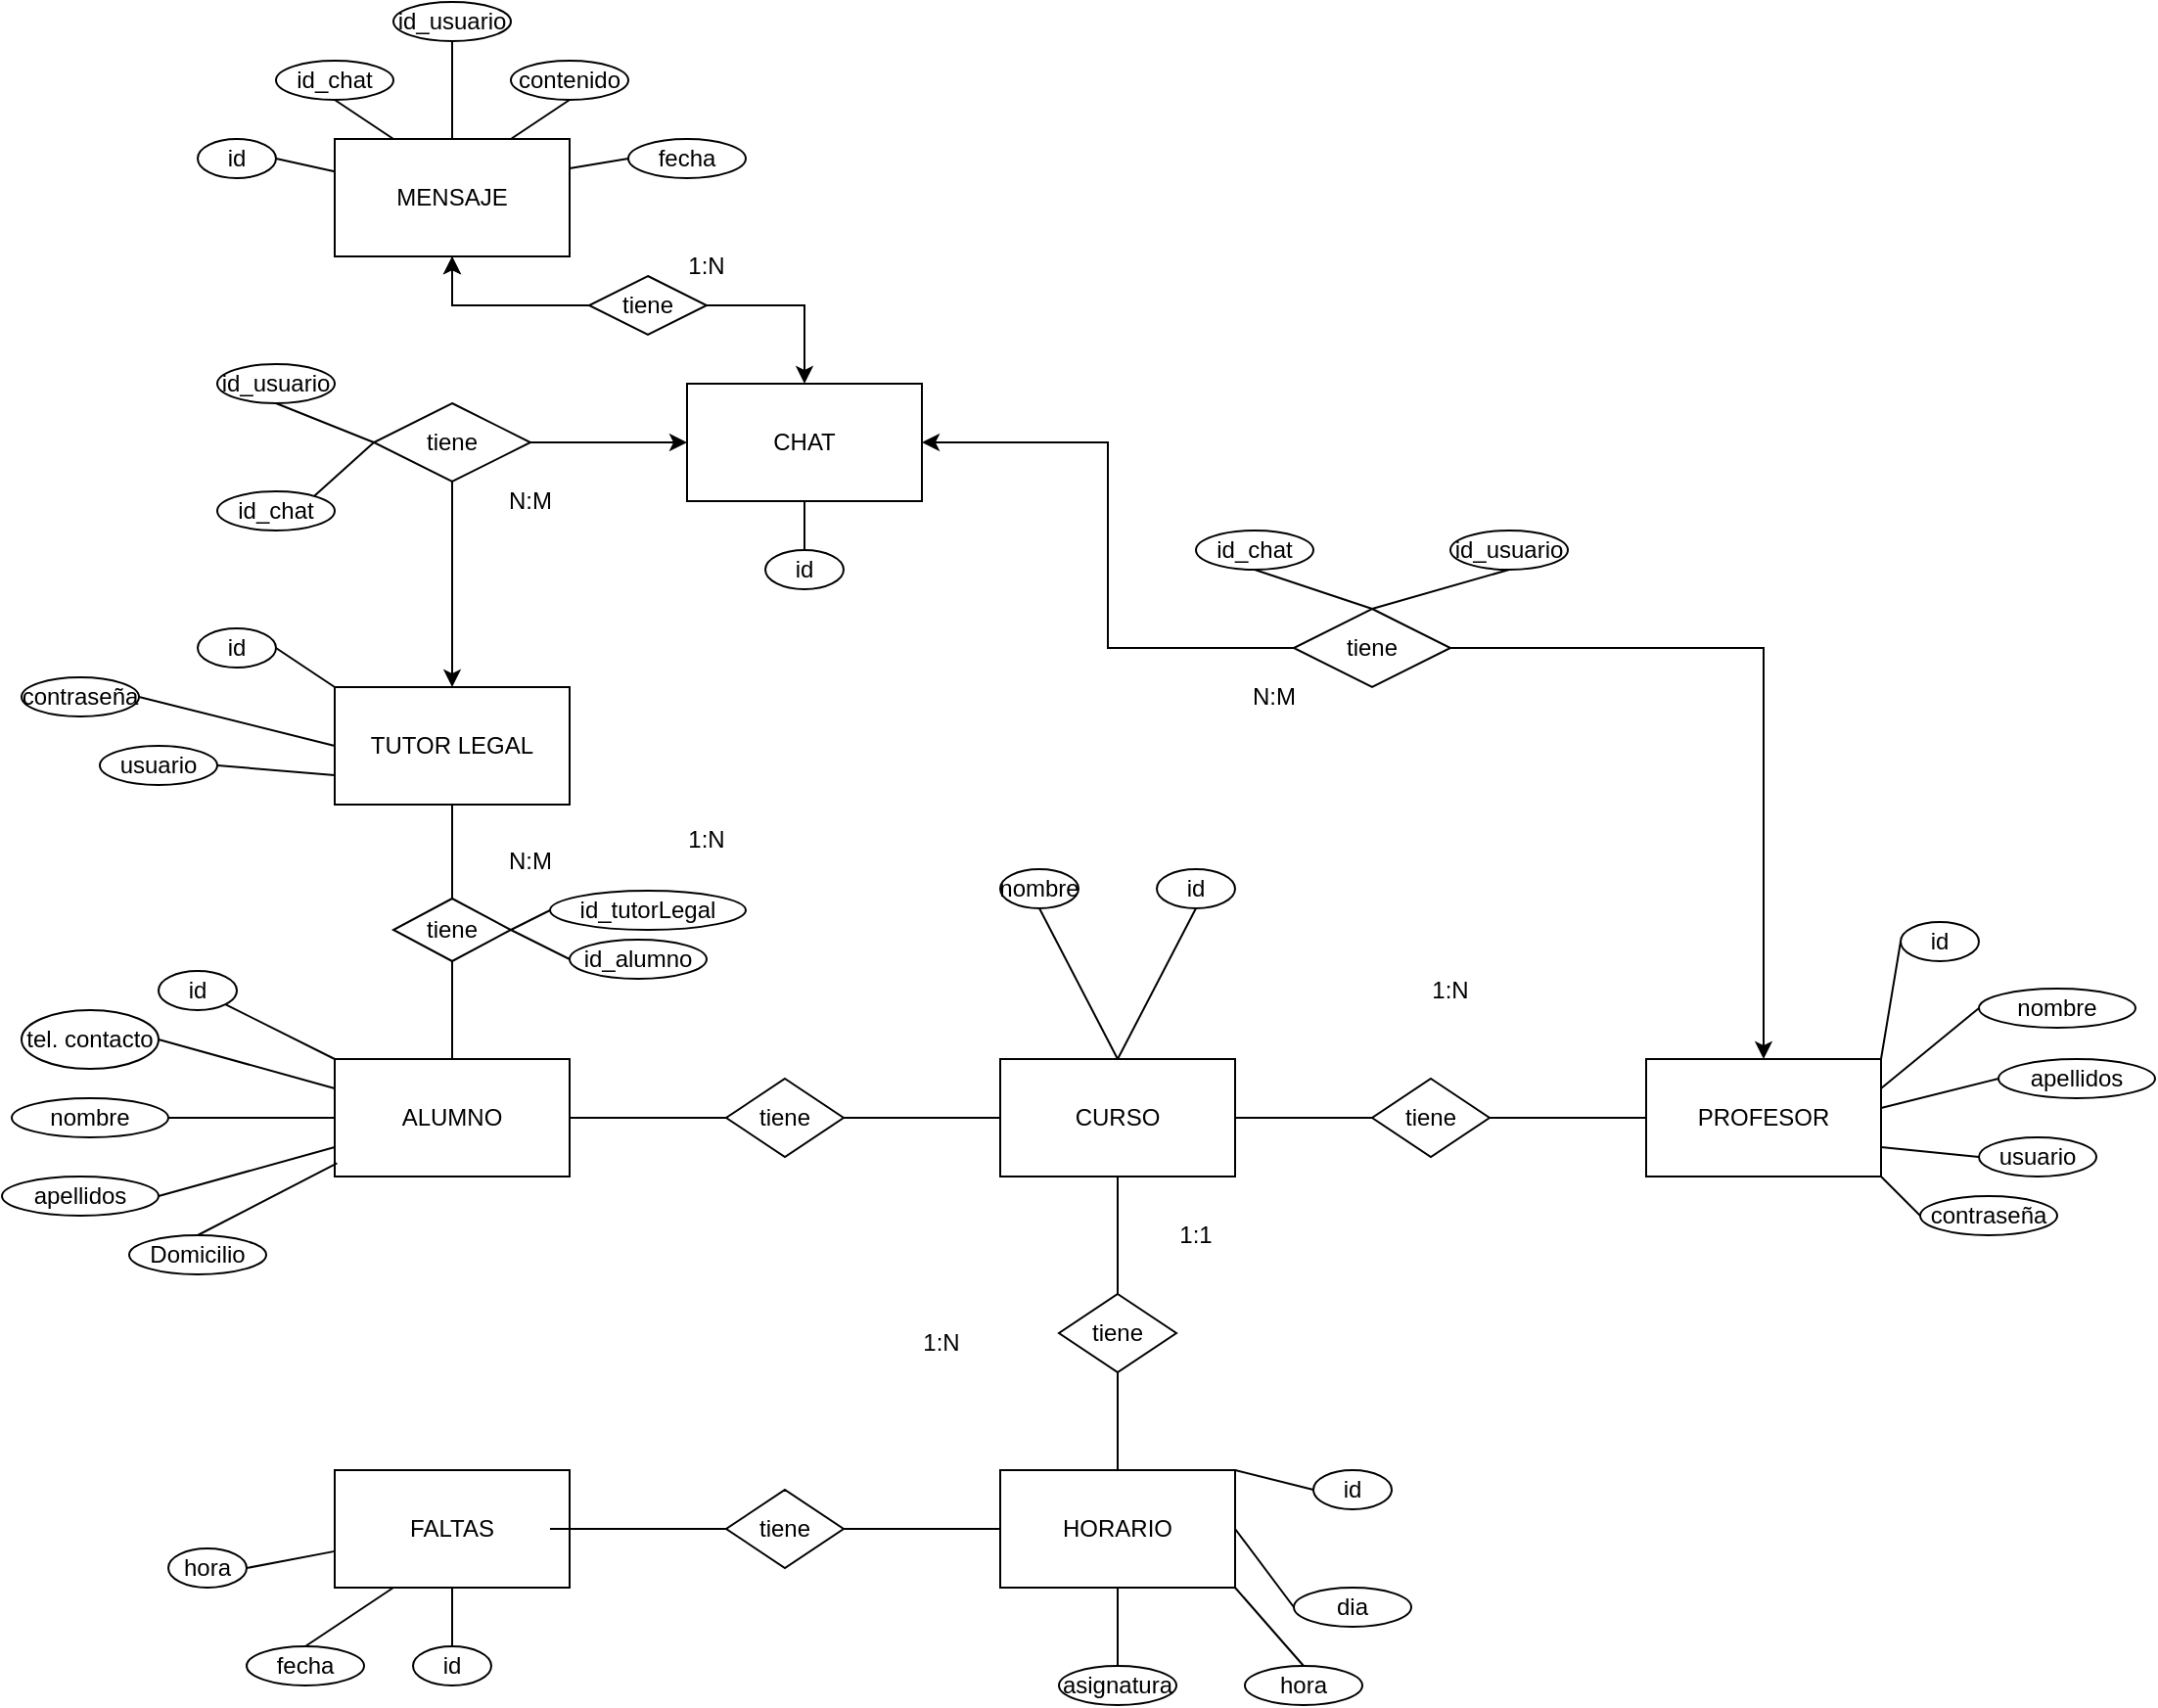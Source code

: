 <mxfile version="23.1.1" type="device">
  <diagram name="Página-1" id="SJDPIKvCQiFnPS2mRaWL">
    <mxGraphModel dx="2049" dy="1881" grid="1" gridSize="10" guides="1" tooltips="1" connect="1" arrows="1" fold="1" page="1" pageScale="1" pageWidth="1169" pageHeight="827" math="0" shadow="0">
      <root>
        <mxCell id="0" />
        <mxCell id="1" parent="0" />
        <mxCell id="iy0pnDg240bri2bU9-03-2" value="MENSAJE" style="rounded=0;whiteSpace=wrap;html=1;" parent="1" vertex="1">
          <mxGeometry x="300" y="10" width="120" height="60" as="geometry" />
        </mxCell>
        <mxCell id="iy0pnDg240bri2bU9-03-3" value="CHAT" style="rounded=0;whiteSpace=wrap;html=1;" parent="1" vertex="1">
          <mxGeometry x="480" y="135" width="120" height="60" as="geometry" />
        </mxCell>
        <mxCell id="iy0pnDg240bri2bU9-03-4" value="TUTOR LEGAL" style="rounded=0;whiteSpace=wrap;html=1;" parent="1" vertex="1">
          <mxGeometry x="300" y="290" width="120" height="60" as="geometry" />
        </mxCell>
        <mxCell id="iy0pnDg240bri2bU9-03-5" value="PROFESOR" style="rounded=0;whiteSpace=wrap;html=1;" parent="1" vertex="1">
          <mxGeometry x="970" y="480" width="120" height="60" as="geometry" />
        </mxCell>
        <mxCell id="iy0pnDg240bri2bU9-03-6" value="ALUMNO" style="rounded=0;whiteSpace=wrap;html=1;" parent="1" vertex="1">
          <mxGeometry x="300" y="480" width="120" height="60" as="geometry" />
        </mxCell>
        <mxCell id="iy0pnDg240bri2bU9-03-7" value="HORARIO" style="rounded=0;whiteSpace=wrap;html=1;" parent="1" vertex="1">
          <mxGeometry x="640" y="690" width="120" height="60" as="geometry" />
        </mxCell>
        <mxCell id="iy0pnDg240bri2bU9-03-8" value="CURSO" style="rounded=0;whiteSpace=wrap;html=1;" parent="1" vertex="1">
          <mxGeometry x="640" y="480" width="120" height="60" as="geometry" />
        </mxCell>
        <mxCell id="iy0pnDg240bri2bU9-03-9" value="FALTAS" style="rounded=0;whiteSpace=wrap;html=1;" parent="1" vertex="1">
          <mxGeometry x="300" y="690" width="120" height="60" as="geometry" />
        </mxCell>
        <mxCell id="iy0pnDg240bri2bU9-03-15" value="1:N" style="text;html=1;strokeColor=none;fillColor=none;align=center;verticalAlign=middle;whiteSpace=wrap;rounded=0;" parent="1" vertex="1">
          <mxGeometry x="460" y="60" width="60" height="30" as="geometry" />
        </mxCell>
        <mxCell id="iy0pnDg240bri2bU9-03-16" value="N:M" style="text;html=1;strokeColor=none;fillColor=none;align=center;verticalAlign=middle;whiteSpace=wrap;rounded=0;" parent="1" vertex="1">
          <mxGeometry x="750" y="280" width="60" height="30" as="geometry" />
        </mxCell>
        <mxCell id="iy0pnDg240bri2bU9-03-19" value="N:M" style="text;html=1;strokeColor=none;fillColor=none;align=center;verticalAlign=middle;whiteSpace=wrap;rounded=0;" parent="1" vertex="1">
          <mxGeometry x="370" y="364" width="60" height="30" as="geometry" />
        </mxCell>
        <mxCell id="iy0pnDg240bri2bU9-03-22" value="" style="endArrow=none;html=1;rounded=0;entryX=0;entryY=0.5;entryDx=0;entryDy=0;exitX=1;exitY=0.5;exitDx=0;exitDy=0;" parent="1" source="pejoWwDEDhqHoYyAHX0P-62" target="iy0pnDg240bri2bU9-03-8" edge="1">
          <mxGeometry width="50" height="50" relative="1" as="geometry">
            <mxPoint x="490" y="520" as="sourcePoint" />
            <mxPoint x="540" y="470" as="targetPoint" />
          </mxGeometry>
        </mxCell>
        <mxCell id="iy0pnDg240bri2bU9-03-25" value="" style="endArrow=none;html=1;rounded=0;entryX=0;entryY=0.5;entryDx=0;entryDy=0;exitX=1;exitY=0.5;exitDx=0;exitDy=0;" parent="1" source="pejoWwDEDhqHoYyAHX0P-64" target="iy0pnDg240bri2bU9-03-5" edge="1">
          <mxGeometry width="50" height="50" relative="1" as="geometry">
            <mxPoint x="760" y="540" as="sourcePoint" />
            <mxPoint x="810" y="490" as="targetPoint" />
          </mxGeometry>
        </mxCell>
        <mxCell id="iy0pnDg240bri2bU9-03-27" value="" style="endArrow=none;html=1;rounded=0;exitX=0;exitY=0.5;exitDx=0;exitDy=0;" parent="1" source="pejoWwDEDhqHoYyAHX0P-65" edge="1">
          <mxGeometry width="50" height="50" relative="1" as="geometry">
            <mxPoint x="620" y="580" as="sourcePoint" />
            <mxPoint x="640" y="720" as="targetPoint" />
          </mxGeometry>
        </mxCell>
        <mxCell id="iy0pnDg240bri2bU9-03-30" value="1:1" style="text;html=1;strokeColor=none;fillColor=none;align=center;verticalAlign=middle;whiteSpace=wrap;rounded=0;" parent="1" vertex="1">
          <mxGeometry x="715" y="560" width="50" height="20" as="geometry" />
        </mxCell>
        <mxCell id="iy0pnDg240bri2bU9-03-34" value="1:N" style="text;html=1;strokeColor=none;fillColor=none;align=center;verticalAlign=middle;whiteSpace=wrap;rounded=0;" parent="1" vertex="1">
          <mxGeometry x="580" y="610" width="60" height="30" as="geometry" />
        </mxCell>
        <mxCell id="iy0pnDg240bri2bU9-03-35" value="1:N" style="text;html=1;strokeColor=none;fillColor=none;align=center;verticalAlign=middle;whiteSpace=wrap;rounded=0;" parent="1" vertex="1">
          <mxGeometry x="460" y="353" width="60" height="30" as="geometry" />
        </mxCell>
        <mxCell id="iy0pnDg240bri2bU9-03-36" value="1:N" style="text;html=1;strokeColor=none;fillColor=none;align=center;verticalAlign=middle;whiteSpace=wrap;rounded=0;" parent="1" vertex="1">
          <mxGeometry x="840" y="430" width="60" height="30" as="geometry" />
        </mxCell>
        <mxCell id="iy0pnDg240bri2bU9-03-37" value="N:M" style="text;html=1;strokeColor=none;fillColor=none;align=center;verticalAlign=middle;whiteSpace=wrap;rounded=0;" parent="1" vertex="1">
          <mxGeometry x="370" y="180" width="60" height="30" as="geometry" />
        </mxCell>
        <mxCell id="pejoWwDEDhqHoYyAHX0P-2" style="edgeStyle=orthogonalEdgeStyle;rounded=0;orthogonalLoop=1;jettySize=auto;html=1;exitX=0.5;exitY=1;exitDx=0;exitDy=0;" edge="1" parent="1" source="iy0pnDg240bri2bU9-03-34" target="iy0pnDg240bri2bU9-03-34">
          <mxGeometry relative="1" as="geometry" />
        </mxCell>
        <mxCell id="pejoWwDEDhqHoYyAHX0P-4" style="edgeStyle=orthogonalEdgeStyle;rounded=0;orthogonalLoop=1;jettySize=auto;html=1;entryX=0.5;entryY=0;entryDx=0;entryDy=0;" edge="1" parent="1" source="pejoWwDEDhqHoYyAHX0P-3" target="iy0pnDg240bri2bU9-03-5">
          <mxGeometry relative="1" as="geometry" />
        </mxCell>
        <mxCell id="pejoWwDEDhqHoYyAHX0P-5" style="edgeStyle=orthogonalEdgeStyle;rounded=0;orthogonalLoop=1;jettySize=auto;html=1;entryX=1;entryY=0.5;entryDx=0;entryDy=0;" edge="1" parent="1" source="pejoWwDEDhqHoYyAHX0P-3" target="iy0pnDg240bri2bU9-03-3">
          <mxGeometry relative="1" as="geometry" />
        </mxCell>
        <mxCell id="pejoWwDEDhqHoYyAHX0P-3" value="tiene" style="rhombus;whiteSpace=wrap;html=1;" vertex="1" parent="1">
          <mxGeometry x="790" y="250" width="80" height="40" as="geometry" />
        </mxCell>
        <mxCell id="pejoWwDEDhqHoYyAHX0P-7" style="edgeStyle=orthogonalEdgeStyle;rounded=0;orthogonalLoop=1;jettySize=auto;html=1;" edge="1" parent="1" source="pejoWwDEDhqHoYyAHX0P-6" target="iy0pnDg240bri2bU9-03-3">
          <mxGeometry relative="1" as="geometry" />
        </mxCell>
        <mxCell id="pejoWwDEDhqHoYyAHX0P-9" style="edgeStyle=orthogonalEdgeStyle;rounded=0;orthogonalLoop=1;jettySize=auto;html=1;entryX=0.5;entryY=0;entryDx=0;entryDy=0;" edge="1" parent="1" source="pejoWwDEDhqHoYyAHX0P-6" target="iy0pnDg240bri2bU9-03-4">
          <mxGeometry relative="1" as="geometry" />
        </mxCell>
        <mxCell id="pejoWwDEDhqHoYyAHX0P-6" value="tiene" style="rhombus;whiteSpace=wrap;html=1;" vertex="1" parent="1">
          <mxGeometry x="320" y="145" width="80" height="40" as="geometry" />
        </mxCell>
        <mxCell id="pejoWwDEDhqHoYyAHX0P-12" value="" style="edgeStyle=orthogonalEdgeStyle;rounded=0;orthogonalLoop=1;jettySize=auto;html=1;" edge="1" parent="1" source="pejoWwDEDhqHoYyAHX0P-10" target="iy0pnDg240bri2bU9-03-2">
          <mxGeometry relative="1" as="geometry" />
        </mxCell>
        <mxCell id="pejoWwDEDhqHoYyAHX0P-14" value="" style="edgeStyle=orthogonalEdgeStyle;rounded=0;orthogonalLoop=1;jettySize=auto;html=1;" edge="1" parent="1" source="pejoWwDEDhqHoYyAHX0P-10" target="iy0pnDg240bri2bU9-03-2">
          <mxGeometry relative="1" as="geometry" />
        </mxCell>
        <mxCell id="pejoWwDEDhqHoYyAHX0P-15" style="edgeStyle=orthogonalEdgeStyle;rounded=0;orthogonalLoop=1;jettySize=auto;html=1;entryX=0.5;entryY=0;entryDx=0;entryDy=0;" edge="1" parent="1" source="pejoWwDEDhqHoYyAHX0P-10" target="iy0pnDg240bri2bU9-03-3">
          <mxGeometry relative="1" as="geometry">
            <Array as="points">
              <mxPoint x="540" y="95" />
            </Array>
          </mxGeometry>
        </mxCell>
        <mxCell id="pejoWwDEDhqHoYyAHX0P-10" value="tiene" style="rhombus;whiteSpace=wrap;html=1;" vertex="1" parent="1">
          <mxGeometry x="430" y="80" width="60" height="30" as="geometry" />
        </mxCell>
        <mxCell id="pejoWwDEDhqHoYyAHX0P-16" value="id_usuario" style="ellipse;whiteSpace=wrap;html=1;" vertex="1" parent="1">
          <mxGeometry x="870" y="210" width="60" height="20" as="geometry" />
        </mxCell>
        <mxCell id="pejoWwDEDhqHoYyAHX0P-17" value="id_chat" style="ellipse;whiteSpace=wrap;html=1;" vertex="1" parent="1">
          <mxGeometry x="740" y="210" width="60" height="20" as="geometry" />
        </mxCell>
        <mxCell id="pejoWwDEDhqHoYyAHX0P-18" value="" style="endArrow=none;html=1;rounded=0;exitX=0.5;exitY=1;exitDx=0;exitDy=0;entryX=0.5;entryY=0;entryDx=0;entryDy=0;" edge="1" parent="1" source="pejoWwDEDhqHoYyAHX0P-17" target="pejoWwDEDhqHoYyAHX0P-3">
          <mxGeometry width="50" height="50" relative="1" as="geometry">
            <mxPoint x="830" y="150" as="sourcePoint" />
            <mxPoint x="880" y="100" as="targetPoint" />
          </mxGeometry>
        </mxCell>
        <mxCell id="pejoWwDEDhqHoYyAHX0P-19" value="" style="endArrow=none;html=1;rounded=0;entryX=0.5;entryY=1;entryDx=0;entryDy=0;exitX=0.5;exitY=0;exitDx=0;exitDy=0;" edge="1" parent="1" source="pejoWwDEDhqHoYyAHX0P-3" target="pejoWwDEDhqHoYyAHX0P-16">
          <mxGeometry width="50" height="50" relative="1" as="geometry">
            <mxPoint x="820" y="230" as="sourcePoint" />
            <mxPoint x="870" y="180" as="targetPoint" />
          </mxGeometry>
        </mxCell>
        <mxCell id="pejoWwDEDhqHoYyAHX0P-20" value="" style="endArrow=none;html=1;rounded=0;exitX=0.5;exitY=1;exitDx=0;exitDy=0;entryX=0;entryY=0.5;entryDx=0;entryDy=0;" edge="1" source="pejoWwDEDhqHoYyAHX0P-23" parent="1" target="pejoWwDEDhqHoYyAHX0P-6">
          <mxGeometry width="50" height="50" relative="1" as="geometry">
            <mxPoint x="230" y="60" as="sourcePoint" />
            <mxPoint x="340" y="160" as="targetPoint" />
          </mxGeometry>
        </mxCell>
        <mxCell id="pejoWwDEDhqHoYyAHX0P-21" value="" style="endArrow=none;html=1;rounded=0;entryX=0.5;entryY=1;entryDx=0;entryDy=0;exitX=0;exitY=0.5;exitDx=0;exitDy=0;" edge="1" target="pejoWwDEDhqHoYyAHX0P-22" parent="1" source="pejoWwDEDhqHoYyAHX0P-6">
          <mxGeometry width="50" height="50" relative="1" as="geometry">
            <mxPoint x="340" y="165" as="sourcePoint" />
            <mxPoint x="270" y="90" as="targetPoint" />
          </mxGeometry>
        </mxCell>
        <mxCell id="pejoWwDEDhqHoYyAHX0P-22" value="id_usuario" style="ellipse;whiteSpace=wrap;html=1;" vertex="1" parent="1">
          <mxGeometry x="240" y="125" width="60" height="20" as="geometry" />
        </mxCell>
        <mxCell id="pejoWwDEDhqHoYyAHX0P-23" value="id_chat" style="ellipse;whiteSpace=wrap;html=1;" vertex="1" parent="1">
          <mxGeometry x="240" y="190" width="60" height="20" as="geometry" />
        </mxCell>
        <mxCell id="pejoWwDEDhqHoYyAHX0P-24" value="id" style="ellipse;whiteSpace=wrap;html=1;" vertex="1" parent="1">
          <mxGeometry x="520" y="220" width="40" height="20" as="geometry" />
        </mxCell>
        <mxCell id="pejoWwDEDhqHoYyAHX0P-25" value="" style="endArrow=none;html=1;rounded=0;entryX=0.5;entryY=1;entryDx=0;entryDy=0;" edge="1" parent="1" source="pejoWwDEDhqHoYyAHX0P-24" target="iy0pnDg240bri2bU9-03-3">
          <mxGeometry width="50" height="50" relative="1" as="geometry">
            <mxPoint x="470" y="270" as="sourcePoint" />
            <mxPoint x="520" y="220" as="targetPoint" />
          </mxGeometry>
        </mxCell>
        <mxCell id="pejoWwDEDhqHoYyAHX0P-26" value="id" style="ellipse;whiteSpace=wrap;html=1;" vertex="1" parent="1">
          <mxGeometry x="230" y="10" width="40" height="20" as="geometry" />
        </mxCell>
        <mxCell id="pejoWwDEDhqHoYyAHX0P-27" value="id_chat" style="ellipse;whiteSpace=wrap;html=1;" vertex="1" parent="1">
          <mxGeometry x="270" y="-30" width="60" height="20" as="geometry" />
        </mxCell>
        <mxCell id="pejoWwDEDhqHoYyAHX0P-28" value="id_usuario" style="ellipse;whiteSpace=wrap;html=1;" vertex="1" parent="1">
          <mxGeometry x="330" y="-60" width="60" height="20" as="geometry" />
        </mxCell>
        <mxCell id="pejoWwDEDhqHoYyAHX0P-29" value="contenido" style="ellipse;whiteSpace=wrap;html=1;" vertex="1" parent="1">
          <mxGeometry x="390" y="-30" width="60" height="20" as="geometry" />
        </mxCell>
        <mxCell id="pejoWwDEDhqHoYyAHX0P-30" value="fecha" style="ellipse;whiteSpace=wrap;html=1;" vertex="1" parent="1">
          <mxGeometry x="450" y="10" width="60" height="20" as="geometry" />
        </mxCell>
        <mxCell id="pejoWwDEDhqHoYyAHX0P-33" value="" style="endArrow=none;html=1;rounded=0;entryX=1;entryY=0.5;entryDx=0;entryDy=0;" edge="1" parent="1" source="iy0pnDg240bri2bU9-03-2" target="pejoWwDEDhqHoYyAHX0P-26">
          <mxGeometry width="50" height="50" relative="1" as="geometry">
            <mxPoint x="180" y="-10" as="sourcePoint" />
            <mxPoint x="230" y="-60" as="targetPoint" />
          </mxGeometry>
        </mxCell>
        <mxCell id="pejoWwDEDhqHoYyAHX0P-34" value="" style="endArrow=none;html=1;rounded=0;entryX=0.5;entryY=1;entryDx=0;entryDy=0;exitX=0.25;exitY=0;exitDx=0;exitDy=0;" edge="1" parent="1" source="iy0pnDg240bri2bU9-03-2" target="pejoWwDEDhqHoYyAHX0P-27">
          <mxGeometry width="50" height="50" relative="1" as="geometry">
            <mxPoint x="190" y="-90" as="sourcePoint" />
            <mxPoint x="160" y="-97" as="targetPoint" />
          </mxGeometry>
        </mxCell>
        <mxCell id="pejoWwDEDhqHoYyAHX0P-35" value="" style="endArrow=none;html=1;rounded=0;entryX=0.5;entryY=1;entryDx=0;entryDy=0;exitX=0.5;exitY=0;exitDx=0;exitDy=0;" edge="1" parent="1" source="iy0pnDg240bri2bU9-03-2" target="pejoWwDEDhqHoYyAHX0P-28">
          <mxGeometry width="50" height="50" relative="1" as="geometry">
            <mxPoint x="480" y="-90" as="sourcePoint" />
            <mxPoint x="450" y="-97" as="targetPoint" />
          </mxGeometry>
        </mxCell>
        <mxCell id="pejoWwDEDhqHoYyAHX0P-36" value="" style="endArrow=none;html=1;rounded=0;entryX=0.5;entryY=1;entryDx=0;entryDy=0;exitX=0.75;exitY=0;exitDx=0;exitDy=0;" edge="1" parent="1" source="iy0pnDg240bri2bU9-03-2" target="pejoWwDEDhqHoYyAHX0P-29">
          <mxGeometry width="50" height="50" relative="1" as="geometry">
            <mxPoint x="480" y="-40" as="sourcePoint" />
            <mxPoint x="450" y="-47" as="targetPoint" />
          </mxGeometry>
        </mxCell>
        <mxCell id="pejoWwDEDhqHoYyAHX0P-37" value="" style="endArrow=none;html=1;rounded=0;entryX=1;entryY=0.25;entryDx=0;entryDy=0;exitX=0;exitY=0.5;exitDx=0;exitDy=0;" edge="1" parent="1" source="pejoWwDEDhqHoYyAHX0P-30" target="iy0pnDg240bri2bU9-03-2">
          <mxGeometry width="50" height="50" relative="1" as="geometry">
            <mxPoint x="570" as="sourcePoint" />
            <mxPoint x="540" y="-7" as="targetPoint" />
          </mxGeometry>
        </mxCell>
        <mxCell id="pejoWwDEDhqHoYyAHX0P-38" value="id" style="ellipse;whiteSpace=wrap;html=1;" vertex="1" parent="1">
          <mxGeometry x="1100" y="410" width="40" height="20" as="geometry" />
        </mxCell>
        <mxCell id="pejoWwDEDhqHoYyAHX0P-39" value="id" style="ellipse;whiteSpace=wrap;html=1;" vertex="1" parent="1">
          <mxGeometry x="800" y="690" width="40" height="20" as="geometry" />
        </mxCell>
        <mxCell id="pejoWwDEDhqHoYyAHX0P-40" value="id" style="ellipse;whiteSpace=wrap;html=1;" vertex="1" parent="1">
          <mxGeometry x="340" y="780" width="40" height="20" as="geometry" />
        </mxCell>
        <mxCell id="pejoWwDEDhqHoYyAHX0P-41" value="id" style="ellipse;whiteSpace=wrap;html=1;" vertex="1" parent="1">
          <mxGeometry x="720" y="383" width="40" height="20" as="geometry" />
        </mxCell>
        <mxCell id="pejoWwDEDhqHoYyAHX0P-42" value="id" style="ellipse;whiteSpace=wrap;html=1;" vertex="1" parent="1">
          <mxGeometry x="210" y="435" width="40" height="20" as="geometry" />
        </mxCell>
        <mxCell id="pejoWwDEDhqHoYyAHX0P-43" value="id" style="ellipse;whiteSpace=wrap;html=1;" vertex="1" parent="1">
          <mxGeometry x="230" y="260" width="40" height="20" as="geometry" />
        </mxCell>
        <mxCell id="pejoWwDEDhqHoYyAHX0P-45" value="nombre" style="ellipse;whiteSpace=wrap;html=1;" vertex="1" parent="1">
          <mxGeometry x="640" y="383" width="40" height="20" as="geometry" />
        </mxCell>
        <mxCell id="pejoWwDEDhqHoYyAHX0P-47" value="" style="endArrow=none;html=1;rounded=0;entryX=0.5;entryY=1;entryDx=0;entryDy=0;exitX=0.5;exitY=0;exitDx=0;exitDy=0;" edge="1" parent="1" source="iy0pnDg240bri2bU9-03-8" target="pejoWwDEDhqHoYyAHX0P-41">
          <mxGeometry width="50" height="50" relative="1" as="geometry">
            <mxPoint x="670" y="460" as="sourcePoint" />
            <mxPoint x="720" y="410" as="targetPoint" />
          </mxGeometry>
        </mxCell>
        <mxCell id="pejoWwDEDhqHoYyAHX0P-48" value="" style="endArrow=none;html=1;rounded=0;entryX=0.5;entryY=1;entryDx=0;entryDy=0;exitX=0.5;exitY=0;exitDx=0;exitDy=0;" edge="1" parent="1" source="iy0pnDg240bri2bU9-03-8" target="pejoWwDEDhqHoYyAHX0P-45">
          <mxGeometry width="50" height="50" relative="1" as="geometry">
            <mxPoint x="700" y="440" as="sourcePoint" />
            <mxPoint x="630" y="373" as="targetPoint" />
          </mxGeometry>
        </mxCell>
        <mxCell id="pejoWwDEDhqHoYyAHX0P-51" value="contraseña" style="ellipse;whiteSpace=wrap;html=1;" vertex="1" parent="1">
          <mxGeometry x="140" y="285" width="60" height="20" as="geometry" />
        </mxCell>
        <mxCell id="pejoWwDEDhqHoYyAHX0P-53" value="usuario" style="ellipse;whiteSpace=wrap;html=1;" vertex="1" parent="1">
          <mxGeometry x="180" y="320" width="60" height="20" as="geometry" />
        </mxCell>
        <mxCell id="pejoWwDEDhqHoYyAHX0P-55" value="hora" style="ellipse;whiteSpace=wrap;html=1;" vertex="1" parent="1">
          <mxGeometry x="215" y="730" width="40" height="20" as="geometry" />
        </mxCell>
        <mxCell id="pejoWwDEDhqHoYyAHX0P-56" value="fecha" style="ellipse;whiteSpace=wrap;html=1;" vertex="1" parent="1">
          <mxGeometry x="255" y="780" width="60" height="20" as="geometry" />
        </mxCell>
        <mxCell id="pejoWwDEDhqHoYyAHX0P-57" value="hora" style="ellipse;whiteSpace=wrap;html=1;" vertex="1" parent="1">
          <mxGeometry x="765" y="790" width="60" height="20" as="geometry" />
        </mxCell>
        <mxCell id="pejoWwDEDhqHoYyAHX0P-58" value="dia" style="ellipse;whiteSpace=wrap;html=1;" vertex="1" parent="1">
          <mxGeometry x="790" y="750" width="60" height="20" as="geometry" />
        </mxCell>
        <mxCell id="pejoWwDEDhqHoYyAHX0P-63" value="" style="endArrow=none;html=1;rounded=0;entryX=0;entryY=0.5;entryDx=0;entryDy=0;exitX=1;exitY=0.5;exitDx=0;exitDy=0;" edge="1" parent="1" source="iy0pnDg240bri2bU9-03-6" target="pejoWwDEDhqHoYyAHX0P-62">
          <mxGeometry width="50" height="50" relative="1" as="geometry">
            <mxPoint x="420" y="510" as="sourcePoint" />
            <mxPoint x="640" y="510" as="targetPoint" />
          </mxGeometry>
        </mxCell>
        <mxCell id="pejoWwDEDhqHoYyAHX0P-62" value="tiene" style="rhombus;whiteSpace=wrap;html=1;" vertex="1" parent="1">
          <mxGeometry x="500" y="490" width="60" height="40" as="geometry" />
        </mxCell>
        <mxCell id="pejoWwDEDhqHoYyAHX0P-66" value="" style="endArrow=none;html=1;rounded=0;entryX=1;entryY=0.5;entryDx=0;entryDy=0;" edge="1" parent="1" target="pejoWwDEDhqHoYyAHX0P-65">
          <mxGeometry width="50" height="50" relative="1" as="geometry">
            <mxPoint x="410" y="720" as="sourcePoint" />
            <mxPoint x="760" y="720" as="targetPoint" />
          </mxGeometry>
        </mxCell>
        <mxCell id="pejoWwDEDhqHoYyAHX0P-65" value="tiene" style="rhombus;whiteSpace=wrap;html=1;" vertex="1" parent="1">
          <mxGeometry x="500" y="700" width="60" height="40" as="geometry" />
        </mxCell>
        <mxCell id="pejoWwDEDhqHoYyAHX0P-68" value="" style="endArrow=none;html=1;rounded=0;entryX=0.5;entryY=1;entryDx=0;entryDy=0;exitX=0.5;exitY=0;exitDx=0;exitDy=0;" edge="1" parent="1" source="pejoWwDEDhqHoYyAHX0P-60" target="iy0pnDg240bri2bU9-03-8">
          <mxGeometry width="50" height="50" relative="1" as="geometry">
            <mxPoint x="700" y="660" as="sourcePoint" />
            <mxPoint x="750" y="610" as="targetPoint" />
          </mxGeometry>
        </mxCell>
        <mxCell id="pejoWwDEDhqHoYyAHX0P-69" value="" style="endArrow=none;html=1;rounded=0;entryX=0.5;entryY=1;entryDx=0;entryDy=0;exitX=0.5;exitY=0;exitDx=0;exitDy=0;" edge="1" parent="1" source="iy0pnDg240bri2bU9-03-7" target="pejoWwDEDhqHoYyAHX0P-60">
          <mxGeometry width="50" height="50" relative="1" as="geometry">
            <mxPoint x="700" y="690" as="sourcePoint" />
            <mxPoint x="700" y="540" as="targetPoint" />
          </mxGeometry>
        </mxCell>
        <mxCell id="pejoWwDEDhqHoYyAHX0P-60" value="tiene" style="rhombus;whiteSpace=wrap;html=1;" vertex="1" parent="1">
          <mxGeometry x="670" y="600" width="60" height="40" as="geometry" />
        </mxCell>
        <mxCell id="pejoWwDEDhqHoYyAHX0P-70" value="" style="endArrow=none;html=1;rounded=0;entryX=0;entryY=0.5;entryDx=0;entryDy=0;exitX=1;exitY=0.5;exitDx=0;exitDy=0;" edge="1" parent="1" source="iy0pnDg240bri2bU9-03-8" target="pejoWwDEDhqHoYyAHX0P-64">
          <mxGeometry width="50" height="50" relative="1" as="geometry">
            <mxPoint x="760" y="510" as="sourcePoint" />
            <mxPoint x="970" y="510" as="targetPoint" />
          </mxGeometry>
        </mxCell>
        <mxCell id="pejoWwDEDhqHoYyAHX0P-64" value="tiene" style="rhombus;whiteSpace=wrap;html=1;" vertex="1" parent="1">
          <mxGeometry x="830" y="490" width="60" height="40" as="geometry" />
        </mxCell>
        <mxCell id="pejoWwDEDhqHoYyAHX0P-73" value="asignatura" style="ellipse;whiteSpace=wrap;html=1;" vertex="1" parent="1">
          <mxGeometry x="670" y="790" width="60" height="20" as="geometry" />
        </mxCell>
        <mxCell id="pejoWwDEDhqHoYyAHX0P-75" value="" style="endArrow=none;html=1;rounded=0;entryX=0.5;entryY=1;entryDx=0;entryDy=0;exitX=0.5;exitY=0;exitDx=0;exitDy=0;" edge="1" parent="1" source="pejoWwDEDhqHoYyAHX0P-73" target="iy0pnDg240bri2bU9-03-7">
          <mxGeometry width="50" height="50" relative="1" as="geometry">
            <mxPoint x="610" y="825" as="sourcePoint" />
            <mxPoint x="660" y="775" as="targetPoint" />
          </mxGeometry>
        </mxCell>
        <mxCell id="pejoWwDEDhqHoYyAHX0P-76" value="" style="endArrow=none;html=1;rounded=0;entryX=1;entryY=1;entryDx=0;entryDy=0;exitX=0.5;exitY=0;exitDx=0;exitDy=0;" edge="1" parent="1" source="pejoWwDEDhqHoYyAHX0P-57" target="iy0pnDg240bri2bU9-03-7">
          <mxGeometry width="50" height="50" relative="1" as="geometry">
            <mxPoint x="710" y="800" as="sourcePoint" />
            <mxPoint x="710" y="760" as="targetPoint" />
            <Array as="points" />
          </mxGeometry>
        </mxCell>
        <mxCell id="pejoWwDEDhqHoYyAHX0P-77" value="" style="endArrow=none;html=1;rounded=0;entryX=1;entryY=0.5;entryDx=0;entryDy=0;exitX=0;exitY=0.5;exitDx=0;exitDy=0;" edge="1" parent="1" source="pejoWwDEDhqHoYyAHX0P-58" target="iy0pnDg240bri2bU9-03-7">
          <mxGeometry width="50" height="50" relative="1" as="geometry">
            <mxPoint x="830" y="790" as="sourcePoint" />
            <mxPoint x="770" y="760" as="targetPoint" />
            <Array as="points" />
          </mxGeometry>
        </mxCell>
        <mxCell id="pejoWwDEDhqHoYyAHX0P-78" value="contraseña" style="ellipse;whiteSpace=wrap;html=1;" vertex="1" parent="1">
          <mxGeometry x="1110" y="550" width="70" height="20" as="geometry" />
        </mxCell>
        <mxCell id="pejoWwDEDhqHoYyAHX0P-79" value="usuario" style="ellipse;whiteSpace=wrap;html=1;" vertex="1" parent="1">
          <mxGeometry x="1140" y="520" width="60" height="20" as="geometry" />
        </mxCell>
        <mxCell id="pejoWwDEDhqHoYyAHX0P-81" value="" style="endArrow=none;html=1;rounded=0;entryX=0;entryY=0.5;entryDx=0;entryDy=0;" edge="1" parent="1" target="pejoWwDEDhqHoYyAHX0P-38">
          <mxGeometry width="50" height="50" relative="1" as="geometry">
            <mxPoint x="1090" y="480" as="sourcePoint" />
            <mxPoint x="1130" y="430" as="targetPoint" />
          </mxGeometry>
        </mxCell>
        <mxCell id="pejoWwDEDhqHoYyAHX0P-83" value="" style="endArrow=none;html=1;rounded=0;entryX=0;entryY=0.5;entryDx=0;entryDy=0;exitX=1;exitY=0.75;exitDx=0;exitDy=0;" edge="1" parent="1" source="iy0pnDg240bri2bU9-03-5" target="pejoWwDEDhqHoYyAHX0P-79">
          <mxGeometry width="50" height="50" relative="1" as="geometry">
            <mxPoint x="1100" y="490" as="sourcePoint" />
            <mxPoint x="1130" y="480" as="targetPoint" />
          </mxGeometry>
        </mxCell>
        <mxCell id="pejoWwDEDhqHoYyAHX0P-84" value="" style="endArrow=none;html=1;rounded=0;entryX=0;entryY=0.5;entryDx=0;entryDy=0;exitX=1;exitY=1;exitDx=0;exitDy=0;" edge="1" parent="1" source="iy0pnDg240bri2bU9-03-5" target="pejoWwDEDhqHoYyAHX0P-78">
          <mxGeometry width="50" height="50" relative="1" as="geometry">
            <mxPoint x="1110" y="500" as="sourcePoint" />
            <mxPoint x="1140" y="490" as="targetPoint" />
          </mxGeometry>
        </mxCell>
        <mxCell id="pejoWwDEDhqHoYyAHX0P-86" value="" style="endArrow=none;html=1;rounded=0;entryX=1;entryY=0.5;entryDx=0;entryDy=0;exitX=0;exitY=0;exitDx=0;exitDy=0;" edge="1" parent="1" source="iy0pnDg240bri2bU9-03-4" target="pejoWwDEDhqHoYyAHX0P-43">
          <mxGeometry width="50" height="50" relative="1" as="geometry">
            <mxPoint x="220" y="400" as="sourcePoint" />
            <mxPoint x="270" y="350" as="targetPoint" />
          </mxGeometry>
        </mxCell>
        <mxCell id="pejoWwDEDhqHoYyAHX0P-87" value="" style="endArrow=none;html=1;rounded=0;entryX=1;entryY=0.5;entryDx=0;entryDy=0;exitX=0;exitY=0.5;exitDx=0;exitDy=0;" edge="1" parent="1" source="iy0pnDg240bri2bU9-03-4" target="pejoWwDEDhqHoYyAHX0P-51">
          <mxGeometry width="50" height="50" relative="1" as="geometry">
            <mxPoint x="310" y="300" as="sourcePoint" />
            <mxPoint x="280" y="280" as="targetPoint" />
          </mxGeometry>
        </mxCell>
        <mxCell id="pejoWwDEDhqHoYyAHX0P-88" value="" style="endArrow=none;html=1;rounded=0;entryX=1;entryY=0.5;entryDx=0;entryDy=0;exitX=0;exitY=0.75;exitDx=0;exitDy=0;" edge="1" parent="1" source="iy0pnDg240bri2bU9-03-4" target="pejoWwDEDhqHoYyAHX0P-53">
          <mxGeometry width="50" height="50" relative="1" as="geometry">
            <mxPoint x="320" y="310" as="sourcePoint" />
            <mxPoint x="290" y="290" as="targetPoint" />
          </mxGeometry>
        </mxCell>
        <mxCell id="pejoWwDEDhqHoYyAHX0P-89" value="" style="endArrow=none;html=1;rounded=0;entryX=0.5;entryY=0;entryDx=0;entryDy=0;exitX=0.5;exitY=1;exitDx=0;exitDy=0;" edge="1" parent="1" source="iy0pnDg240bri2bU9-03-4" target="iy0pnDg240bri2bU9-03-6">
          <mxGeometry width="50" height="50" relative="1" as="geometry">
            <mxPoint x="330" y="320" as="sourcePoint" />
            <mxPoint x="300" y="300" as="targetPoint" />
          </mxGeometry>
        </mxCell>
        <mxCell id="pejoWwDEDhqHoYyAHX0P-90" value="tiene" style="rhombus;whiteSpace=wrap;html=1;" vertex="1" parent="1">
          <mxGeometry x="330" y="398" width="60" height="32" as="geometry" />
        </mxCell>
        <mxCell id="pejoWwDEDhqHoYyAHX0P-92" value="id_tutorLegal" style="ellipse;whiteSpace=wrap;html=1;" vertex="1" parent="1">
          <mxGeometry x="410" y="394" width="100" height="20" as="geometry" />
        </mxCell>
        <mxCell id="pejoWwDEDhqHoYyAHX0P-93" value="id_alumno" style="ellipse;whiteSpace=wrap;html=1;" vertex="1" parent="1">
          <mxGeometry x="420" y="419" width="70" height="20" as="geometry" />
        </mxCell>
        <mxCell id="pejoWwDEDhqHoYyAHX0P-94" value="" style="endArrow=none;html=1;rounded=0;entryX=1;entryY=0.5;entryDx=0;entryDy=0;exitX=0;exitY=0.5;exitDx=0;exitDy=0;" edge="1" parent="1" source="pejoWwDEDhqHoYyAHX0P-92" target="pejoWwDEDhqHoYyAHX0P-90">
          <mxGeometry width="50" height="50" relative="1" as="geometry">
            <mxPoint x="310" y="345" as="sourcePoint" />
            <mxPoint x="250" y="340" as="targetPoint" />
          </mxGeometry>
        </mxCell>
        <mxCell id="pejoWwDEDhqHoYyAHX0P-95" value="" style="endArrow=none;html=1;rounded=0;entryX=1;entryY=0.5;entryDx=0;entryDy=0;exitX=0;exitY=0.5;exitDx=0;exitDy=0;" edge="1" parent="1" source="pejoWwDEDhqHoYyAHX0P-93" target="pejoWwDEDhqHoYyAHX0P-90">
          <mxGeometry width="50" height="50" relative="1" as="geometry">
            <mxPoint x="420" y="414" as="sourcePoint" />
            <mxPoint x="400" y="424" as="targetPoint" />
          </mxGeometry>
        </mxCell>
        <mxCell id="pejoWwDEDhqHoYyAHX0P-98" value="nombre" style="ellipse;whiteSpace=wrap;html=1;" vertex="1" parent="1">
          <mxGeometry x="135" y="500" width="80" height="20" as="geometry" />
        </mxCell>
        <mxCell id="pejoWwDEDhqHoYyAHX0P-100" value="apellidos" style="ellipse;whiteSpace=wrap;html=1;" vertex="1" parent="1">
          <mxGeometry x="130" y="540" width="80" height="20" as="geometry" />
        </mxCell>
        <mxCell id="pejoWwDEDhqHoYyAHX0P-101" value="nombre" style="ellipse;whiteSpace=wrap;html=1;" vertex="1" parent="1">
          <mxGeometry x="1140" y="444" width="80" height="20" as="geometry" />
        </mxCell>
        <mxCell id="pejoWwDEDhqHoYyAHX0P-102" value="apellidos" style="ellipse;whiteSpace=wrap;html=1;" vertex="1" parent="1">
          <mxGeometry x="1150" y="480" width="80" height="20" as="geometry" />
        </mxCell>
        <mxCell id="pejoWwDEDhqHoYyAHX0P-104" value="" style="endArrow=none;html=1;rounded=0;entryX=0;entryY=0.5;entryDx=0;entryDy=0;exitX=1;exitY=0.25;exitDx=0;exitDy=0;" edge="1" parent="1" source="iy0pnDg240bri2bU9-03-5" target="pejoWwDEDhqHoYyAHX0P-101">
          <mxGeometry width="50" height="50" relative="1" as="geometry">
            <mxPoint x="1100" y="490" as="sourcePoint" />
            <mxPoint x="1110" y="430" as="targetPoint" />
          </mxGeometry>
        </mxCell>
        <mxCell id="pejoWwDEDhqHoYyAHX0P-105" value="" style="endArrow=none;html=1;rounded=0;entryX=0;entryY=0.5;entryDx=0;entryDy=0;exitX=1;exitY=0.417;exitDx=0;exitDy=0;exitPerimeter=0;" edge="1" parent="1" source="iy0pnDg240bri2bU9-03-5" target="pejoWwDEDhqHoYyAHX0P-102">
          <mxGeometry width="50" height="50" relative="1" as="geometry">
            <mxPoint x="1100" y="505" as="sourcePoint" />
            <mxPoint x="1150" y="464" as="targetPoint" />
          </mxGeometry>
        </mxCell>
        <mxCell id="pejoWwDEDhqHoYyAHX0P-106" value="tel. contacto" style="ellipse;whiteSpace=wrap;html=1;" vertex="1" parent="1">
          <mxGeometry x="140" y="455" width="70" height="30" as="geometry" />
        </mxCell>
        <mxCell id="pejoWwDEDhqHoYyAHX0P-107" value="Domicilio" style="ellipse;whiteSpace=wrap;html=1;" vertex="1" parent="1">
          <mxGeometry x="195" y="570" width="70" height="20" as="geometry" />
        </mxCell>
        <mxCell id="pejoWwDEDhqHoYyAHX0P-109" value="" style="endArrow=none;html=1;rounded=0;entryX=0;entryY=0;entryDx=0;entryDy=0;exitX=1;exitY=1;exitDx=0;exitDy=0;" edge="1" parent="1" source="pejoWwDEDhqHoYyAHX0P-42" target="iy0pnDg240bri2bU9-03-6">
          <mxGeometry width="50" height="50" relative="1" as="geometry">
            <mxPoint x="230" y="550" as="sourcePoint" />
            <mxPoint x="280" y="500" as="targetPoint" />
          </mxGeometry>
        </mxCell>
        <mxCell id="pejoWwDEDhqHoYyAHX0P-110" value="" style="endArrow=none;html=1;rounded=0;entryX=0;entryY=0.25;entryDx=0;entryDy=0;exitX=1;exitY=0.5;exitDx=0;exitDy=0;" edge="1" parent="1" source="pejoWwDEDhqHoYyAHX0P-106" target="iy0pnDg240bri2bU9-03-6">
          <mxGeometry width="50" height="50" relative="1" as="geometry">
            <mxPoint x="255" y="462" as="sourcePoint" />
            <mxPoint x="310" y="490" as="targetPoint" />
          </mxGeometry>
        </mxCell>
        <mxCell id="pejoWwDEDhqHoYyAHX0P-111" value="" style="endArrow=none;html=1;rounded=0;exitX=1;exitY=0.5;exitDx=0;exitDy=0;entryX=0;entryY=0.5;entryDx=0;entryDy=0;" edge="1" parent="1" source="pejoWwDEDhqHoYyAHX0P-98" target="iy0pnDg240bri2bU9-03-6">
          <mxGeometry width="50" height="50" relative="1" as="geometry">
            <mxPoint x="220" y="480" as="sourcePoint" />
            <mxPoint x="270" y="520" as="targetPoint" />
          </mxGeometry>
        </mxCell>
        <mxCell id="pejoWwDEDhqHoYyAHX0P-112" value="" style="endArrow=none;html=1;rounded=0;exitX=1;exitY=0.5;exitDx=0;exitDy=0;entryX=0;entryY=0.75;entryDx=0;entryDy=0;" edge="1" parent="1" source="pejoWwDEDhqHoYyAHX0P-100" target="iy0pnDg240bri2bU9-03-6">
          <mxGeometry width="50" height="50" relative="1" as="geometry">
            <mxPoint x="225" y="520" as="sourcePoint" />
            <mxPoint x="310" y="520" as="targetPoint" />
          </mxGeometry>
        </mxCell>
        <mxCell id="pejoWwDEDhqHoYyAHX0P-113" value="" style="endArrow=none;html=1;rounded=0;exitX=0.5;exitY=0;exitDx=0;exitDy=0;entryX=0.01;entryY=0.887;entryDx=0;entryDy=0;entryPerimeter=0;" edge="1" parent="1" source="pejoWwDEDhqHoYyAHX0P-107" target="iy0pnDg240bri2bU9-03-6">
          <mxGeometry width="50" height="50" relative="1" as="geometry">
            <mxPoint x="220" y="560" as="sourcePoint" />
            <mxPoint x="300" y="540" as="targetPoint" />
          </mxGeometry>
        </mxCell>
        <mxCell id="pejoWwDEDhqHoYyAHX0P-115" value="" style="endArrow=none;html=1;rounded=0;entryX=1;entryY=0;entryDx=0;entryDy=0;exitX=0;exitY=0.5;exitDx=0;exitDy=0;" edge="1" parent="1" source="pejoWwDEDhqHoYyAHX0P-39" target="iy0pnDg240bri2bU9-03-7">
          <mxGeometry width="50" height="50" relative="1" as="geometry">
            <mxPoint x="800" y="770" as="sourcePoint" />
            <mxPoint x="770" y="730" as="targetPoint" />
            <Array as="points" />
          </mxGeometry>
        </mxCell>
        <mxCell id="pejoWwDEDhqHoYyAHX0P-116" value="" style="endArrow=none;html=1;rounded=0;exitX=1;exitY=0.5;exitDx=0;exitDy=0;" edge="1" parent="1" source="pejoWwDEDhqHoYyAHX0P-55" target="iy0pnDg240bri2bU9-03-9">
          <mxGeometry width="50" height="50" relative="1" as="geometry">
            <mxPoint x="160" y="720" as="sourcePoint" />
            <mxPoint x="210" y="670" as="targetPoint" />
          </mxGeometry>
        </mxCell>
        <mxCell id="pejoWwDEDhqHoYyAHX0P-117" value="" style="endArrow=none;html=1;rounded=0;entryX=0.25;entryY=1;entryDx=0;entryDy=0;exitX=0.5;exitY=0;exitDx=0;exitDy=0;" edge="1" parent="1" source="pejoWwDEDhqHoYyAHX0P-56" target="iy0pnDg240bri2bU9-03-9">
          <mxGeometry width="50" height="50" relative="1" as="geometry">
            <mxPoint x="160" y="830" as="sourcePoint" />
            <mxPoint x="210" y="780" as="targetPoint" />
          </mxGeometry>
        </mxCell>
        <mxCell id="pejoWwDEDhqHoYyAHX0P-118" value="" style="endArrow=none;html=1;rounded=0;entryX=0.5;entryY=1;entryDx=0;entryDy=0;exitX=0.5;exitY=0;exitDx=0;exitDy=0;" edge="1" parent="1" source="pejoWwDEDhqHoYyAHX0P-40" target="iy0pnDg240bri2bU9-03-9">
          <mxGeometry width="50" height="50" relative="1" as="geometry">
            <mxPoint x="410" y="820" as="sourcePoint" />
            <mxPoint x="460" y="770" as="targetPoint" />
          </mxGeometry>
        </mxCell>
      </root>
    </mxGraphModel>
  </diagram>
</mxfile>
